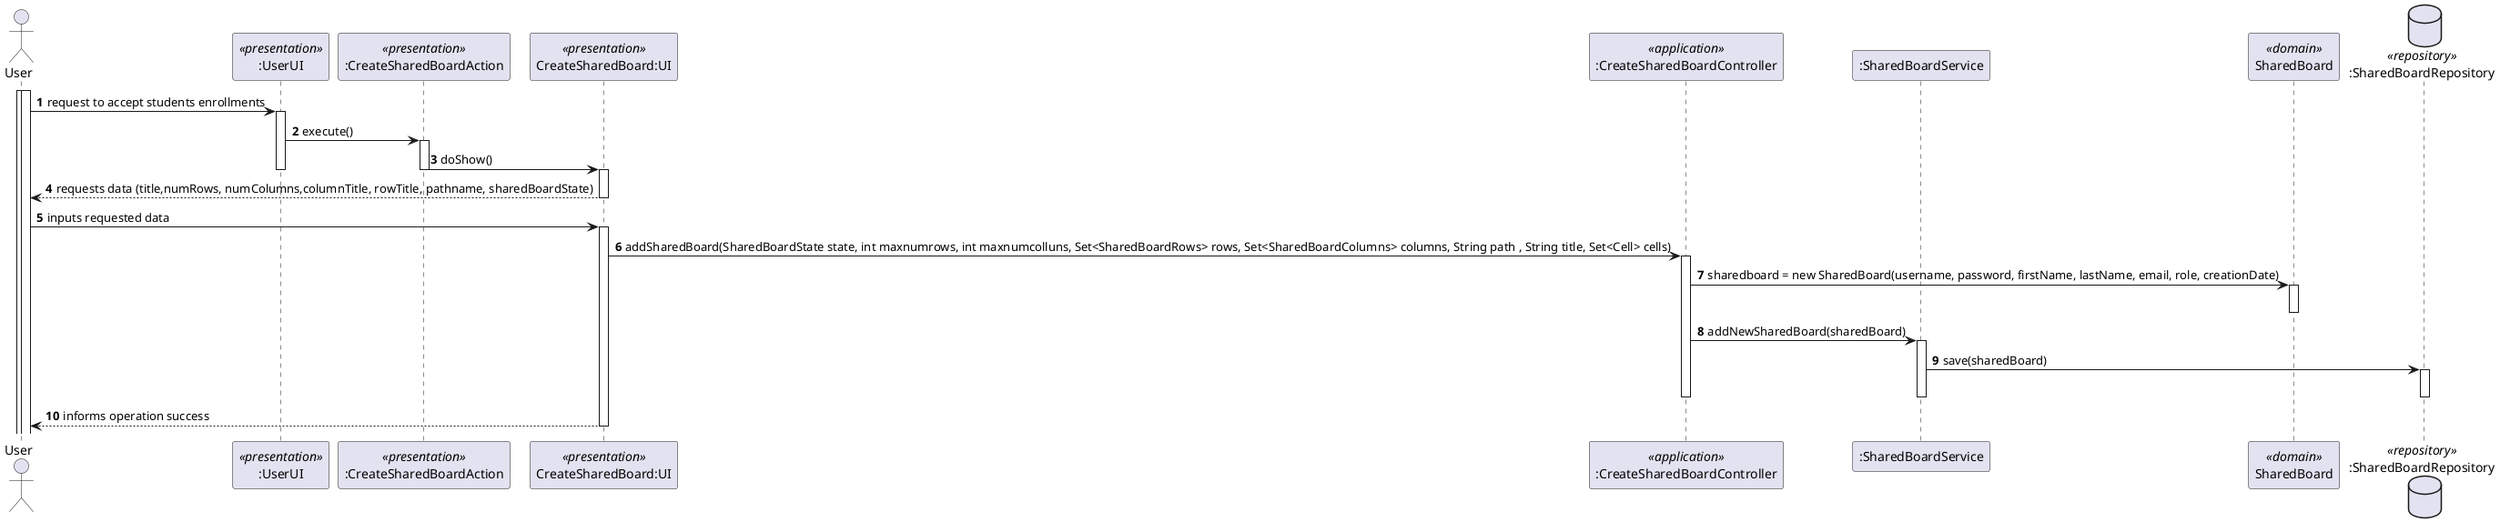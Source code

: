 @startuml
'https://plantuml.com/sequence-diagram

autonumber

actor User as "User"

participant ":UserUI" as ui <<presentation>>
participant ":CreateSharedBoardAction" as action <<presentation>>
participant "CreateSharedBoard:UI" as sharedBoardUI <<presentation>>
participant ":CreateSharedBoardController" as controller <<application>>
participant ":SharedBoardService" as service
participant "SharedBoard" as sharedBoard <<domain>>
database ":SharedBoardRepository" as repository <<repository>>


activate User

activate User

User -> ui : request to accept students enrollments
activate ui
ui -> action : execute()
activate action
action -> sharedBoardUI : doShow()
deactivate action
deactivate ui
activate sharedBoardUI

sharedBoardUI --> User : requests data (title,numRows, numColumns,columnTitle, rowTitle, pathname, sharedBoardState)
deactivate sharedBoardUI
User -> sharedBoardUI : inputs requested data
activate sharedBoardUI

sharedBoardUI -> controller : addSharedBoard(SharedBoardState state, int maxnumrows, int maxnumcolluns, Set<SharedBoardRows> rows, Set<SharedBoardColumns> columns, String path , String title, Set<Cell> cells)
activate controller
controller -> sharedBoard : sharedboard = new SharedBoard(username, password, firstName, lastName, email, role, creationDate)
activate sharedBoard
deactivate sharedBoard
controller ->service: addNewSharedBoard(sharedBoard)
activate service

service ->repository:save(sharedBoard)
activate repository
deactivate repository

deactivate service
deactivate sharedBoard
deactivate controller
sharedBoardUI --> User : informs operation success
deactivate sharedBoardUI


@enduml